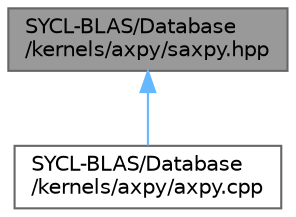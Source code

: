 digraph "SYCL-BLAS/Database/kernels/axpy/saxpy.hpp"
{
 // LATEX_PDF_SIZE
  bgcolor="transparent";
  edge [fontname=Helvetica,fontsize=10,labelfontname=Helvetica,labelfontsize=10];
  node [fontname=Helvetica,fontsize=10,shape=box,height=0.2,width=0.4];
  Node1 [id="Node000001",label="SYCL-BLAS/Database\l/kernels/axpy/saxpy.hpp",height=0.2,width=0.4,color="gray40", fillcolor="grey60", style="filled", fontcolor="black",tooltip=" "];
  Node1 -> Node2 [id="edge1_Node000001_Node000002",dir="back",color="steelblue1",style="solid",tooltip=" "];
  Node2 [id="Node000002",label="SYCL-BLAS/Database\l/kernels/axpy/axpy.cpp",height=0.2,width=0.4,color="grey40", fillcolor="white", style="filled",URL="$Database_2kernels_2axpy_2axpy_8cpp.html",tooltip=" "];
}
